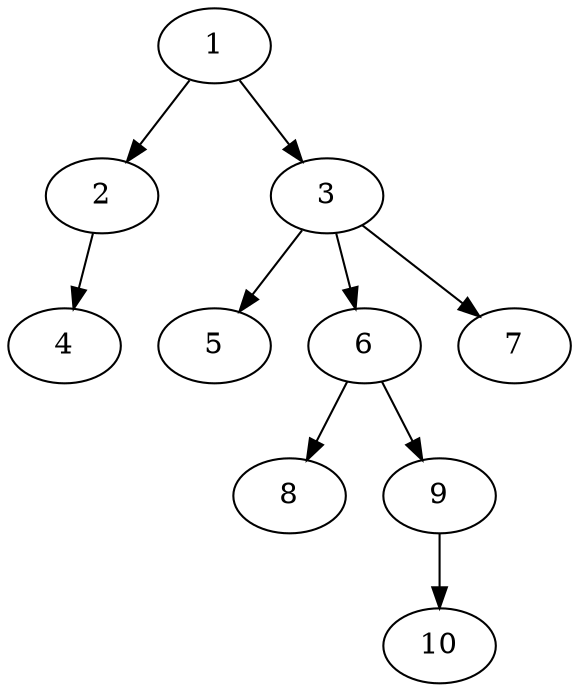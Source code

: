 digraph "Layered_N10_Layers1-2-4-2-1_Fork_P3.dot" {
	1	[Weight=31];
	2	[Weight=12];
	3	[Weight=16];
	4	[Weight=19];
	5	[Weight=38];
	6	[Weight=33];
	7	[Weight=25];
	8	[Weight=27];
	9	[Weight=22];
	10	[Weight=38];
	1 -> 2 [Weight=0];
	1 -> 3 [Weight=8];
	2 -> 4 [Weight=5];
	3 -> 5 [Weight=16];
	3 -> 6 [Weight=8];
	3 -> 7 [Weight=17];
	6 -> 8 [Weight=19];
	6 -> 9 [Weight=15];
	9 -> 10 [Weight=1];
}
